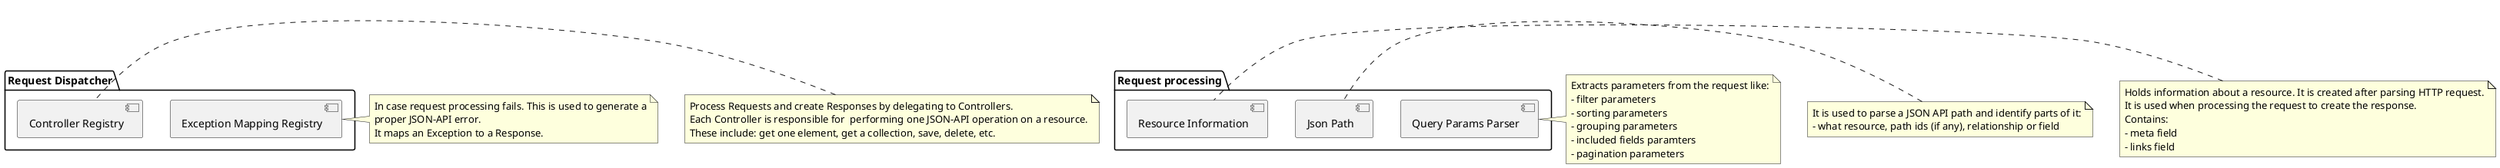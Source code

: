 @startuml

package "Request Dispatcher" {
 [Exception Mapping Registry]
 [Controller Registry]
}

package "Request processing" {
    [Query Params Parser]
    [Json Path]
    [Resource Information]

}

note right of [Exception Mapping Registry]
    In case request processing fails. This is used to generate a
    proper JSON-API error.
    It maps an Exception to a Response.
end note

note left of [Controller Registry]
 Process Requests and create Responses by delegating to Controllers.
 Each Controller is responsible for  performing one JSON-API operation on a resource.
 These include: get one element, get a collection, save, delete, etc.
end note

note right of [Query Params Parser]
  Extracts parameters from the request like:
  - filter parameters
  - sorting parameters
  - grouping parameters
  - included fields paramters
  - pagination parameters
end note

note left of [Json Path]
  It is used to parse a JSON API path and identify parts of it:
  - what resource, path ids (if any), relationship or field
end note

note left of [Resource Information]
  Holds information about a resource. It is created after parsing HTTP request.
  It is used when processing the request to create the response.
  Contains:
  - meta field
  - links field
end note

@enduml